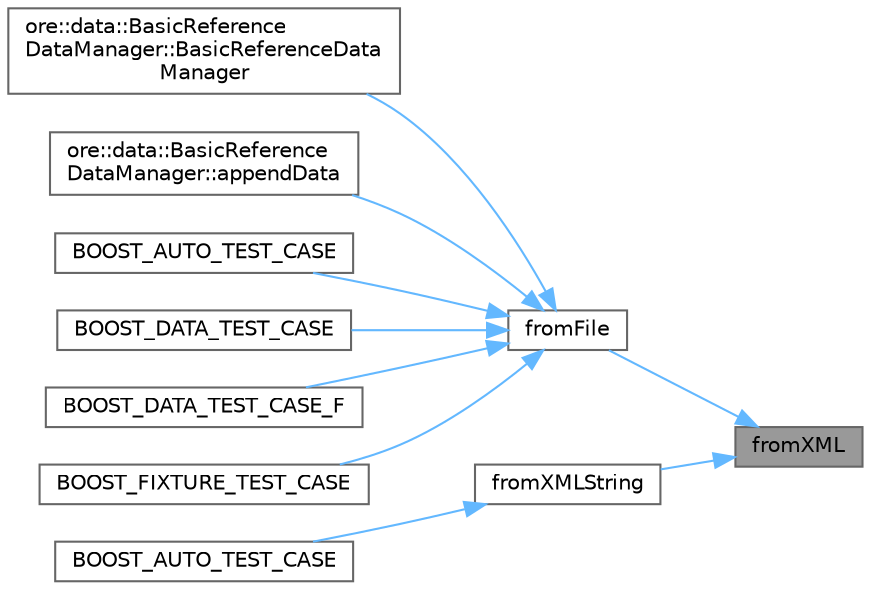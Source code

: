digraph "fromXML"
{
 // INTERACTIVE_SVG=YES
 // LATEX_PDF_SIZE
  bgcolor="transparent";
  edge [fontname=Helvetica,fontsize=10,labelfontname=Helvetica,labelfontsize=10];
  node [fontname=Helvetica,fontsize=10,shape=box,height=0.2,width=0.4];
  rankdir="RL";
  Node1 [label="fromXML",height=0.2,width=0.4,color="gray40", fillcolor="grey60", style="filled", fontcolor="black",tooltip=" "];
  Node1 -> Node2 [dir="back",color="steelblue1",style="solid"];
  Node2 [label="fromFile",height=0.2,width=0.4,color="grey40", fillcolor="white", style="filled",URL="$classore_1_1data_1_1_x_m_l_serializable.html#ac3ac11cf6a3155713cea6a1a67e2b64d",tooltip=" "];
  Node2 -> Node3 [dir="back",color="steelblue1",style="solid"];
  Node3 [label="ore::data::BasicReference\lDataManager::BasicReferenceData\lManager",height=0.2,width=0.4,color="grey40", fillcolor="white", style="filled",URL="$classore_1_1data_1_1_basic_reference_data_manager.html#aea668b9f48ce6696ef5eab2a857f9adb",tooltip=" "];
  Node2 -> Node4 [dir="back",color="steelblue1",style="solid"];
  Node4 [label="ore::data::BasicReference\lDataManager::appendData",height=0.2,width=0.4,color="grey40", fillcolor="white", style="filled",URL="$classore_1_1data_1_1_basic_reference_data_manager.html#a8889534235bace8c2ee877deb3299fed",tooltip=" "];
  Node2 -> Node5 [dir="back",color="steelblue1",style="solid"];
  Node5 [label="BOOST_AUTO_TEST_CASE",height=0.2,width=0.4,color="grey40", fillcolor="white", style="filled",URL="$test_2curveconfig_8cpp.html#aa8e0d19e46649d49997f7d7dc39622ff",tooltip=" "];
  Node2 -> Node6 [dir="back",color="steelblue1",style="solid"];
  Node6 [label="BOOST_DATA_TEST_CASE",height=0.2,width=0.4,color="grey40", fillcolor="white", style="filled",URL="$test_2conventionsbasedfutureexpiry_8cpp.html#afeaab8386141406f310f9e2ef058b56c",tooltip=" "];
  Node2 -> Node7 [dir="back",color="steelblue1",style="solid"];
  Node7 [label="BOOST_DATA_TEST_CASE_F",height=0.2,width=0.4,color="grey40", fillcolor="white", style="filled",URL="$test_2fixings_8cpp.html#ad30d7669059cad5a015cab351d16e3b7",tooltip=" "];
  Node2 -> Node8 [dir="back",color="steelblue1",style="solid"];
  Node8 [label="BOOST_FIXTURE_TEST_CASE",height=0.2,width=0.4,color="grey40", fillcolor="white", style="filled",URL="$test_2fixings_8cpp.html#a8e7c4561d95fe2e9fce9d2ebb3fdb563",tooltip=" "];
  Node1 -> Node9 [dir="back",color="steelblue1",style="solid"];
  Node9 [label="fromXMLString",height=0.2,width=0.4,color="grey40", fillcolor="white", style="filled",URL="$classore_1_1data_1_1_x_m_l_serializable.html#a449d65e6ed48eaecaf0a055dab61ebd3",tooltip="Parse from XML string."];
  Node9 -> Node10 [dir="back",color="steelblue1",style="solid"];
  Node10 [label="BOOST_AUTO_TEST_CASE",height=0.2,width=0.4,color="grey40", fillcolor="white", style="filled",URL="$test_2commodityasianoption_8cpp.html#a6c9ff84274c35a4a5bca0c87849c2628",tooltip=" "];
}
